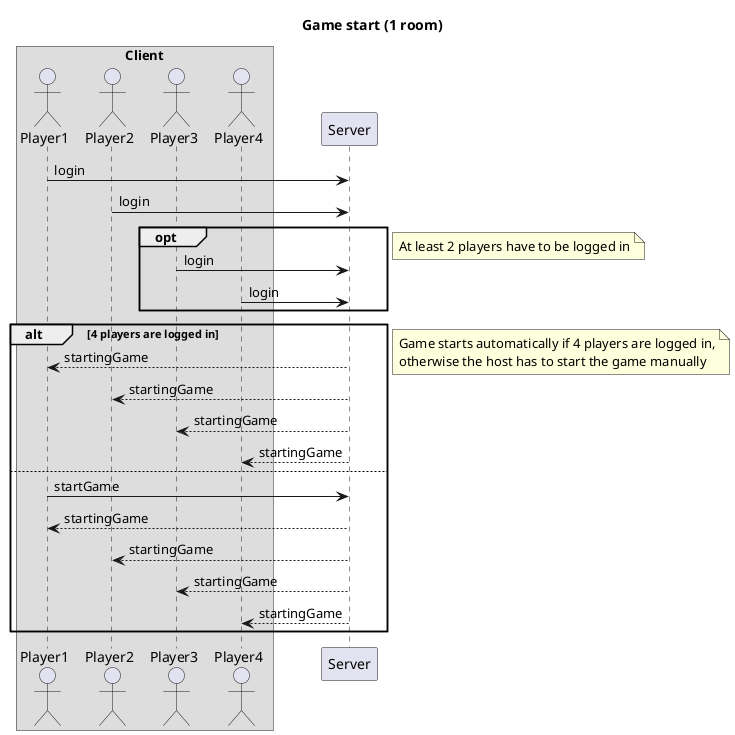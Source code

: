 @startuml
'https://plantuml.com/sequence-diagram
'https://plantuml.com/commons

title Game start (1 room)

box Client
    actor Player1
    actor Player2
    actor Player3
    actor Player4
end box
participant Server

Player1 -> Server: login
Player2 -> Server: login
opt
    Player3 -> Server: login
    Player4 -> Server: login
end
note right: At least 2 players have to be logged in

alt 4 players are logged in
    Player1 <-- Server: startingGame
    Player2 <-- Server: startingGame
    Player3 <-- Server: startingGame
    Player4 <-- Server: startingGame
else
    Player1 -> Server: startGame
    Player1 <-- Server: startingGame
    Player2 <-- Server: startingGame
    Player3 <-- Server: startingGame
    Player4 <-- Server: startingGame
end
note right: Game starts automatically if 4 players are logged in,\notherwise the host has to start the game manually
@enduml
